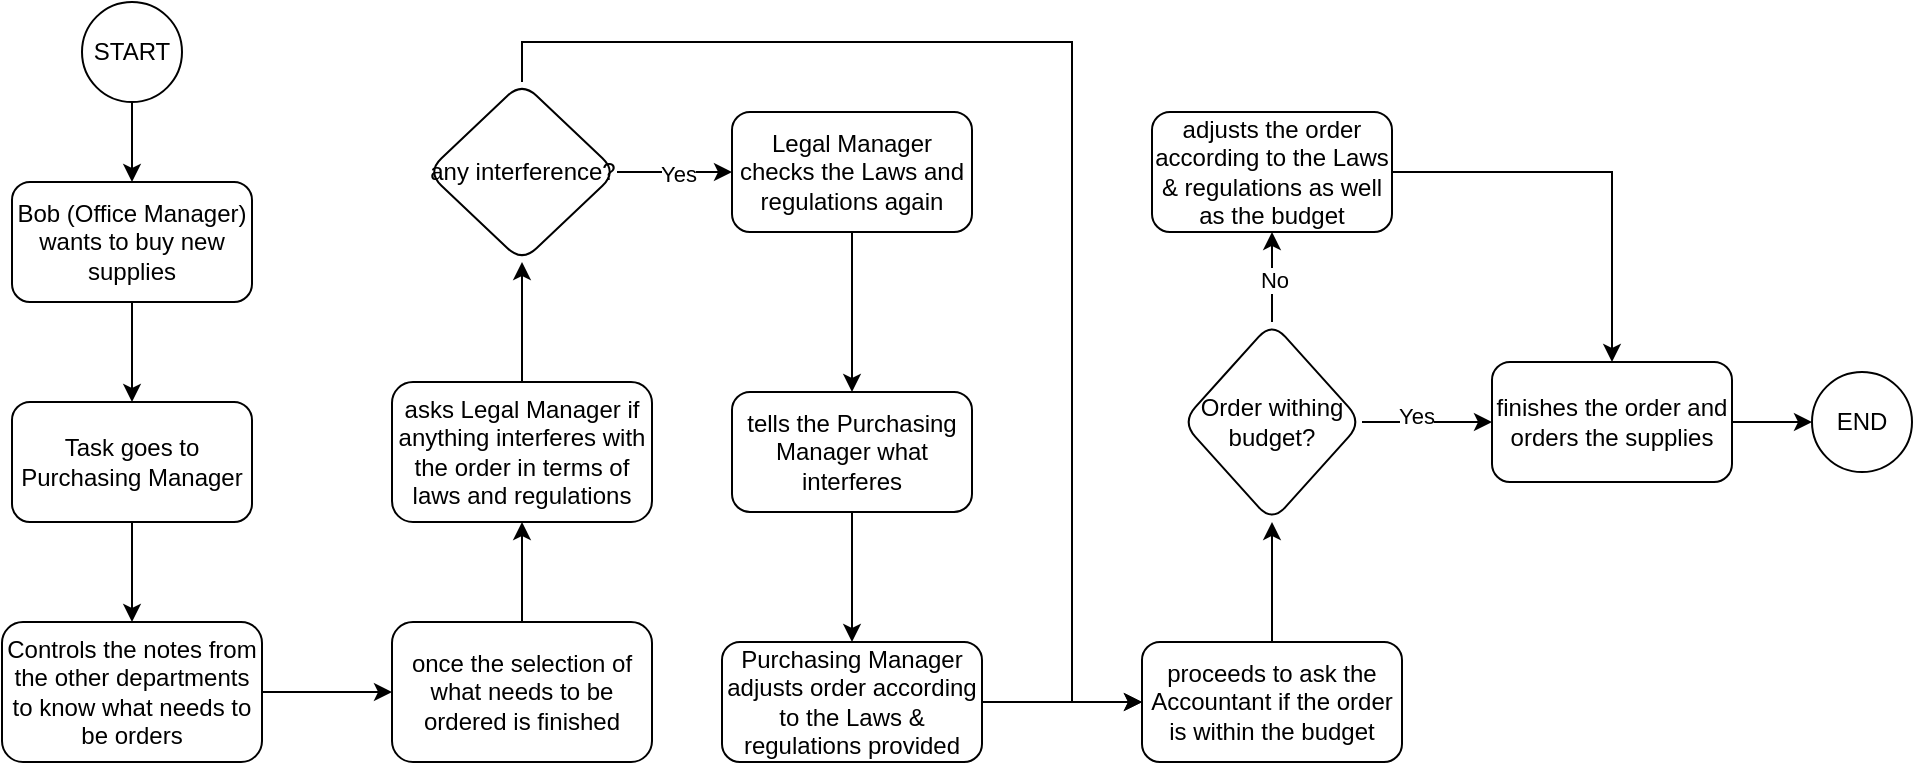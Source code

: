 <mxfile version="24.0.7" type="google">
  <diagram id="C5RBs43oDa-KdzZeNtuy" name="Page-1">
    <mxGraphModel grid="1" page="1" gridSize="10" guides="1" tooltips="1" connect="1" arrows="1" fold="1" pageScale="1" pageWidth="827" pageHeight="1169" math="0" shadow="0">
      <root>
        <mxCell id="WIyWlLk6GJQsqaUBKTNV-0" />
        <mxCell id="WIyWlLk6GJQsqaUBKTNV-1" parent="WIyWlLk6GJQsqaUBKTNV-0" />
        <mxCell id="-gXMC-IU2wIC_211BXXe-2" value="" style="edgeStyle=orthogonalEdgeStyle;rounded=0;orthogonalLoop=1;jettySize=auto;html=1;" edge="1" parent="WIyWlLk6GJQsqaUBKTNV-1" source="-gXMC-IU2wIC_211BXXe-0" target="-gXMC-IU2wIC_211BXXe-1">
          <mxGeometry relative="1" as="geometry" />
        </mxCell>
        <mxCell id="-gXMC-IU2wIC_211BXXe-0" value="START" style="ellipse;whiteSpace=wrap;html=1;" vertex="1" parent="WIyWlLk6GJQsqaUBKTNV-1">
          <mxGeometry x="255" y="120" width="50" height="50" as="geometry" />
        </mxCell>
        <mxCell id="-uOdvzDG1MxTtP59g5mS-1" value="" style="edgeStyle=orthogonalEdgeStyle;rounded=0;orthogonalLoop=1;jettySize=auto;html=1;" edge="1" parent="WIyWlLk6GJQsqaUBKTNV-1" source="-gXMC-IU2wIC_211BXXe-1" target="-uOdvzDG1MxTtP59g5mS-0">
          <mxGeometry relative="1" as="geometry" />
        </mxCell>
        <mxCell id="-gXMC-IU2wIC_211BXXe-1" value="Bob (Office Manager) wants to buy new supplies" style="rounded=1;whiteSpace=wrap;html=1;" vertex="1" parent="WIyWlLk6GJQsqaUBKTNV-1">
          <mxGeometry x="220" y="210" width="120" height="60" as="geometry" />
        </mxCell>
        <mxCell id="-uOdvzDG1MxTtP59g5mS-3" value="" style="edgeStyle=orthogonalEdgeStyle;rounded=0;orthogonalLoop=1;jettySize=auto;html=1;" edge="1" parent="WIyWlLk6GJQsqaUBKTNV-1" source="-uOdvzDG1MxTtP59g5mS-0" target="-uOdvzDG1MxTtP59g5mS-2">
          <mxGeometry relative="1" as="geometry" />
        </mxCell>
        <mxCell id="-uOdvzDG1MxTtP59g5mS-0" value="Task goes to Purchasing Manager" style="rounded=1;whiteSpace=wrap;html=1;" vertex="1" parent="WIyWlLk6GJQsqaUBKTNV-1">
          <mxGeometry x="220" y="320" width="120" height="60" as="geometry" />
        </mxCell>
        <mxCell id="-uOdvzDG1MxTtP59g5mS-5" value="" style="edgeStyle=orthogonalEdgeStyle;rounded=0;orthogonalLoop=1;jettySize=auto;html=1;" edge="1" parent="WIyWlLk6GJQsqaUBKTNV-1" source="-uOdvzDG1MxTtP59g5mS-2" target="-uOdvzDG1MxTtP59g5mS-4">
          <mxGeometry relative="1" as="geometry" />
        </mxCell>
        <mxCell id="-uOdvzDG1MxTtP59g5mS-2" value="Controls the notes from the other departments to know what needs to be orders" style="rounded=1;whiteSpace=wrap;html=1;" vertex="1" parent="WIyWlLk6GJQsqaUBKTNV-1">
          <mxGeometry x="215" y="430" width="130" height="70" as="geometry" />
        </mxCell>
        <mxCell id="-uOdvzDG1MxTtP59g5mS-7" value="" style="edgeStyle=orthogonalEdgeStyle;rounded=0;orthogonalLoop=1;jettySize=auto;html=1;" edge="1" parent="WIyWlLk6GJQsqaUBKTNV-1" source="-uOdvzDG1MxTtP59g5mS-4" target="-uOdvzDG1MxTtP59g5mS-6">
          <mxGeometry relative="1" as="geometry" />
        </mxCell>
        <mxCell id="-uOdvzDG1MxTtP59g5mS-4" value="once the selection of what needs to be ordered is finished" style="rounded=1;whiteSpace=wrap;html=1;" vertex="1" parent="WIyWlLk6GJQsqaUBKTNV-1">
          <mxGeometry x="410" y="430" width="130" height="70" as="geometry" />
        </mxCell>
        <mxCell id="-uOdvzDG1MxTtP59g5mS-9" value="" style="edgeStyle=orthogonalEdgeStyle;rounded=0;orthogonalLoop=1;jettySize=auto;html=1;" edge="1" parent="WIyWlLk6GJQsqaUBKTNV-1" source="-uOdvzDG1MxTtP59g5mS-6" target="-uOdvzDG1MxTtP59g5mS-8">
          <mxGeometry relative="1" as="geometry" />
        </mxCell>
        <mxCell id="-uOdvzDG1MxTtP59g5mS-6" value="asks Legal Manager if anything interferes with the order in terms of laws and regulations" style="rounded=1;whiteSpace=wrap;html=1;" vertex="1" parent="WIyWlLk6GJQsqaUBKTNV-1">
          <mxGeometry x="410" y="310" width="130" height="70" as="geometry" />
        </mxCell>
        <mxCell id="-uOdvzDG1MxTtP59g5mS-11" value="" style="edgeStyle=orthogonalEdgeStyle;rounded=0;orthogonalLoop=1;jettySize=auto;html=1;" edge="1" parent="WIyWlLk6GJQsqaUBKTNV-1" source="-uOdvzDG1MxTtP59g5mS-8" target="-uOdvzDG1MxTtP59g5mS-10">
          <mxGeometry relative="1" as="geometry" />
        </mxCell>
        <mxCell id="-uOdvzDG1MxTtP59g5mS-28" value="Yes" style="edgeLabel;html=1;align=center;verticalAlign=middle;resizable=0;points=[];" connectable="0" vertex="1" parent="-uOdvzDG1MxTtP59g5mS-11">
          <mxGeometry x="0.061" y="-1" relative="1" as="geometry">
            <mxPoint as="offset" />
          </mxGeometry>
        </mxCell>
        <mxCell id="-uOdvzDG1MxTtP59g5mS-30" style="edgeStyle=orthogonalEdgeStyle;rounded=0;orthogonalLoop=1;jettySize=auto;html=1;exitX=0.5;exitY=0;exitDx=0;exitDy=0;entryX=0;entryY=0.5;entryDx=0;entryDy=0;" edge="1" parent="WIyWlLk6GJQsqaUBKTNV-1" source="-uOdvzDG1MxTtP59g5mS-8" target="-uOdvzDG1MxTtP59g5mS-18">
          <mxGeometry relative="1" as="geometry">
            <Array as="points">
              <mxPoint x="475" y="140" />
              <mxPoint x="750" y="140" />
              <mxPoint x="750" y="470" />
            </Array>
          </mxGeometry>
        </mxCell>
        <mxCell id="-uOdvzDG1MxTtP59g5mS-8" value="any interference?" style="rhombus;whiteSpace=wrap;html=1;rounded=1;" vertex="1" parent="WIyWlLk6GJQsqaUBKTNV-1">
          <mxGeometry x="427.5" y="160" width="95" height="90" as="geometry" />
        </mxCell>
        <mxCell id="-uOdvzDG1MxTtP59g5mS-13" value="" style="edgeStyle=orthogonalEdgeStyle;rounded=0;orthogonalLoop=1;jettySize=auto;html=1;" edge="1" parent="WIyWlLk6GJQsqaUBKTNV-1" source="-uOdvzDG1MxTtP59g5mS-10" target="-uOdvzDG1MxTtP59g5mS-12">
          <mxGeometry relative="1" as="geometry" />
        </mxCell>
        <mxCell id="-uOdvzDG1MxTtP59g5mS-10" value="Legal Manager checks the Laws and regulations again" style="whiteSpace=wrap;html=1;rounded=1;" vertex="1" parent="WIyWlLk6GJQsqaUBKTNV-1">
          <mxGeometry x="580" y="175" width="120" height="60" as="geometry" />
        </mxCell>
        <mxCell id="-uOdvzDG1MxTtP59g5mS-15" value="" style="edgeStyle=orthogonalEdgeStyle;rounded=0;orthogonalLoop=1;jettySize=auto;html=1;" edge="1" parent="WIyWlLk6GJQsqaUBKTNV-1" source="-uOdvzDG1MxTtP59g5mS-12" target="-uOdvzDG1MxTtP59g5mS-14">
          <mxGeometry relative="1" as="geometry" />
        </mxCell>
        <mxCell id="-uOdvzDG1MxTtP59g5mS-12" value="tells the Purchasing Manager what interferes" style="whiteSpace=wrap;html=1;rounded=1;" vertex="1" parent="WIyWlLk6GJQsqaUBKTNV-1">
          <mxGeometry x="580" y="315" width="120" height="60" as="geometry" />
        </mxCell>
        <mxCell id="-uOdvzDG1MxTtP59g5mS-19" value="" style="edgeStyle=orthogonalEdgeStyle;rounded=0;orthogonalLoop=1;jettySize=auto;html=1;" edge="1" parent="WIyWlLk6GJQsqaUBKTNV-1" source="-uOdvzDG1MxTtP59g5mS-14" target="-uOdvzDG1MxTtP59g5mS-18">
          <mxGeometry relative="1" as="geometry" />
        </mxCell>
        <mxCell id="-uOdvzDG1MxTtP59g5mS-14" value="Purchasing Manager adjusts order according to the Laws &amp;amp; regulations provided" style="whiteSpace=wrap;html=1;rounded=1;" vertex="1" parent="WIyWlLk6GJQsqaUBKTNV-1">
          <mxGeometry x="575" y="440" width="130" height="60" as="geometry" />
        </mxCell>
        <mxCell id="-uOdvzDG1MxTtP59g5mS-21" value="" style="edgeStyle=orthogonalEdgeStyle;rounded=0;orthogonalLoop=1;jettySize=auto;html=1;" edge="1" parent="WIyWlLk6GJQsqaUBKTNV-1" source="-uOdvzDG1MxTtP59g5mS-18" target="-uOdvzDG1MxTtP59g5mS-20">
          <mxGeometry relative="1" as="geometry" />
        </mxCell>
        <mxCell id="-uOdvzDG1MxTtP59g5mS-18" value="proceeds to ask the Accountant if the order is within the budget" style="whiteSpace=wrap;html=1;rounded=1;" vertex="1" parent="WIyWlLk6GJQsqaUBKTNV-1">
          <mxGeometry x="785" y="440" width="130" height="60" as="geometry" />
        </mxCell>
        <mxCell id="-uOdvzDG1MxTtP59g5mS-23" value="" style="edgeStyle=orthogonalEdgeStyle;rounded=0;orthogonalLoop=1;jettySize=auto;html=1;" edge="1" parent="WIyWlLk6GJQsqaUBKTNV-1" source="-uOdvzDG1MxTtP59g5mS-20" target="-uOdvzDG1MxTtP59g5mS-22">
          <mxGeometry relative="1" as="geometry" />
        </mxCell>
        <mxCell id="-uOdvzDG1MxTtP59g5mS-27" value="Yes" style="edgeLabel;html=1;align=center;verticalAlign=middle;resizable=0;points=[];" connectable="0" vertex="1" parent="-uOdvzDG1MxTtP59g5mS-23">
          <mxGeometry x="-0.169" y="3" relative="1" as="geometry">
            <mxPoint as="offset" />
          </mxGeometry>
        </mxCell>
        <mxCell id="-uOdvzDG1MxTtP59g5mS-25" value="" style="edgeStyle=orthogonalEdgeStyle;rounded=0;orthogonalLoop=1;jettySize=auto;html=1;" edge="1" parent="WIyWlLk6GJQsqaUBKTNV-1" source="-uOdvzDG1MxTtP59g5mS-20" target="-uOdvzDG1MxTtP59g5mS-24">
          <mxGeometry relative="1" as="geometry" />
        </mxCell>
        <mxCell id="-uOdvzDG1MxTtP59g5mS-26" value="No" style="edgeLabel;html=1;align=center;verticalAlign=middle;resizable=0;points=[];" connectable="0" vertex="1" parent="-uOdvzDG1MxTtP59g5mS-25">
          <mxGeometry x="-0.067" y="-1" relative="1" as="geometry">
            <mxPoint as="offset" />
          </mxGeometry>
        </mxCell>
        <mxCell id="-uOdvzDG1MxTtP59g5mS-20" value="Order withing budget?" style="rhombus;whiteSpace=wrap;html=1;rounded=1;" vertex="1" parent="WIyWlLk6GJQsqaUBKTNV-1">
          <mxGeometry x="805" y="280" width="90" height="100" as="geometry" />
        </mxCell>
        <mxCell id="-uOdvzDG1MxTtP59g5mS-35" style="edgeStyle=orthogonalEdgeStyle;rounded=0;orthogonalLoop=1;jettySize=auto;html=1;exitX=1;exitY=0.5;exitDx=0;exitDy=0;entryX=0;entryY=0.5;entryDx=0;entryDy=0;" edge="1" parent="WIyWlLk6GJQsqaUBKTNV-1" source="-uOdvzDG1MxTtP59g5mS-22" target="-uOdvzDG1MxTtP59g5mS-34">
          <mxGeometry relative="1" as="geometry" />
        </mxCell>
        <mxCell id="-uOdvzDG1MxTtP59g5mS-22" value="finishes the order and orders the supplies" style="whiteSpace=wrap;html=1;rounded=1;" vertex="1" parent="WIyWlLk6GJQsqaUBKTNV-1">
          <mxGeometry x="960" y="300" width="120" height="60" as="geometry" />
        </mxCell>
        <mxCell id="-uOdvzDG1MxTtP59g5mS-33" style="edgeStyle=orthogonalEdgeStyle;rounded=0;orthogonalLoop=1;jettySize=auto;html=1;exitX=1;exitY=0.5;exitDx=0;exitDy=0;entryX=0.5;entryY=0;entryDx=0;entryDy=0;" edge="1" parent="WIyWlLk6GJQsqaUBKTNV-1" source="-uOdvzDG1MxTtP59g5mS-24" target="-uOdvzDG1MxTtP59g5mS-22">
          <mxGeometry relative="1" as="geometry" />
        </mxCell>
        <mxCell id="-uOdvzDG1MxTtP59g5mS-24" value="adjusts the order according to the Laws &amp;amp; regulations as well as the budget" style="whiteSpace=wrap;html=1;rounded=1;" vertex="1" parent="WIyWlLk6GJQsqaUBKTNV-1">
          <mxGeometry x="790" y="175" width="120" height="60" as="geometry" />
        </mxCell>
        <mxCell id="-uOdvzDG1MxTtP59g5mS-34" value="END" style="ellipse;whiteSpace=wrap;html=1;" vertex="1" parent="WIyWlLk6GJQsqaUBKTNV-1">
          <mxGeometry x="1120" y="305" width="50" height="50" as="geometry" />
        </mxCell>
      </root>
    </mxGraphModel>
  </diagram>
</mxfile>

